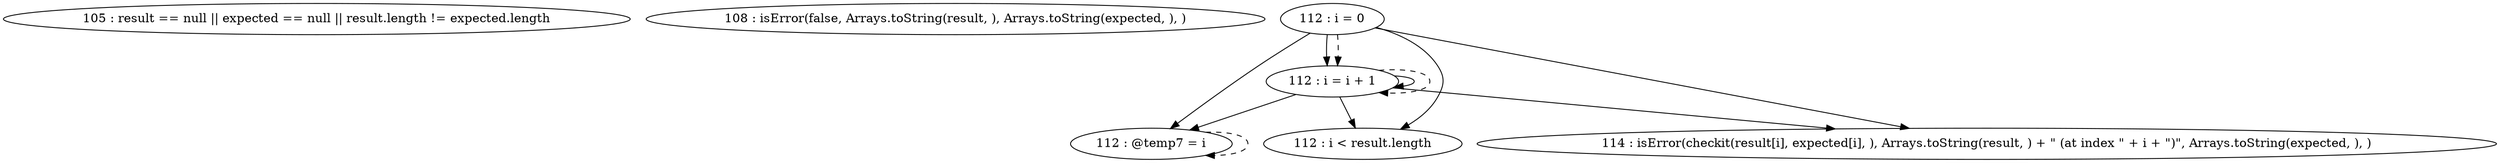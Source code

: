 digraph G {
"105 : result == null || expected == null || result.length != expected.length"
"108 : isError(false, Arrays.toString(result, ), Arrays.toString(expected, ), )"
"112 : i = 0"
"112 : i = 0" -> "112 : i = i + 1"
"112 : i = 0" -> "112 : @temp7 = i"
"112 : i = 0" -> "112 : i < result.length"
"112 : i = 0" -> "114 : isError(checkit(result[i], expected[i], ), Arrays.toString(result, ) + \" (at index \" + i + \")\", Arrays.toString(expected, ), )"
"112 : i = 0" -> "112 : i = i + 1" [style=dashed]
"112 : i < result.length"
"114 : isError(checkit(result[i], expected[i], ), Arrays.toString(result, ) + \" (at index \" + i + \")\", Arrays.toString(expected, ), )"
"112 : @temp7 = i"
"112 : @temp7 = i" -> "112 : @temp7 = i" [style=dashed]
"112 : i = i + 1"
"112 : i = i + 1" -> "112 : i = i + 1"
"112 : i = i + 1" -> "112 : @temp7 = i"
"112 : i = i + 1" -> "112 : i < result.length"
"112 : i = i + 1" -> "114 : isError(checkit(result[i], expected[i], ), Arrays.toString(result, ) + \" (at index \" + i + \")\", Arrays.toString(expected, ), )"
"112 : i = i + 1" -> "112 : i = i + 1" [style=dashed]
}